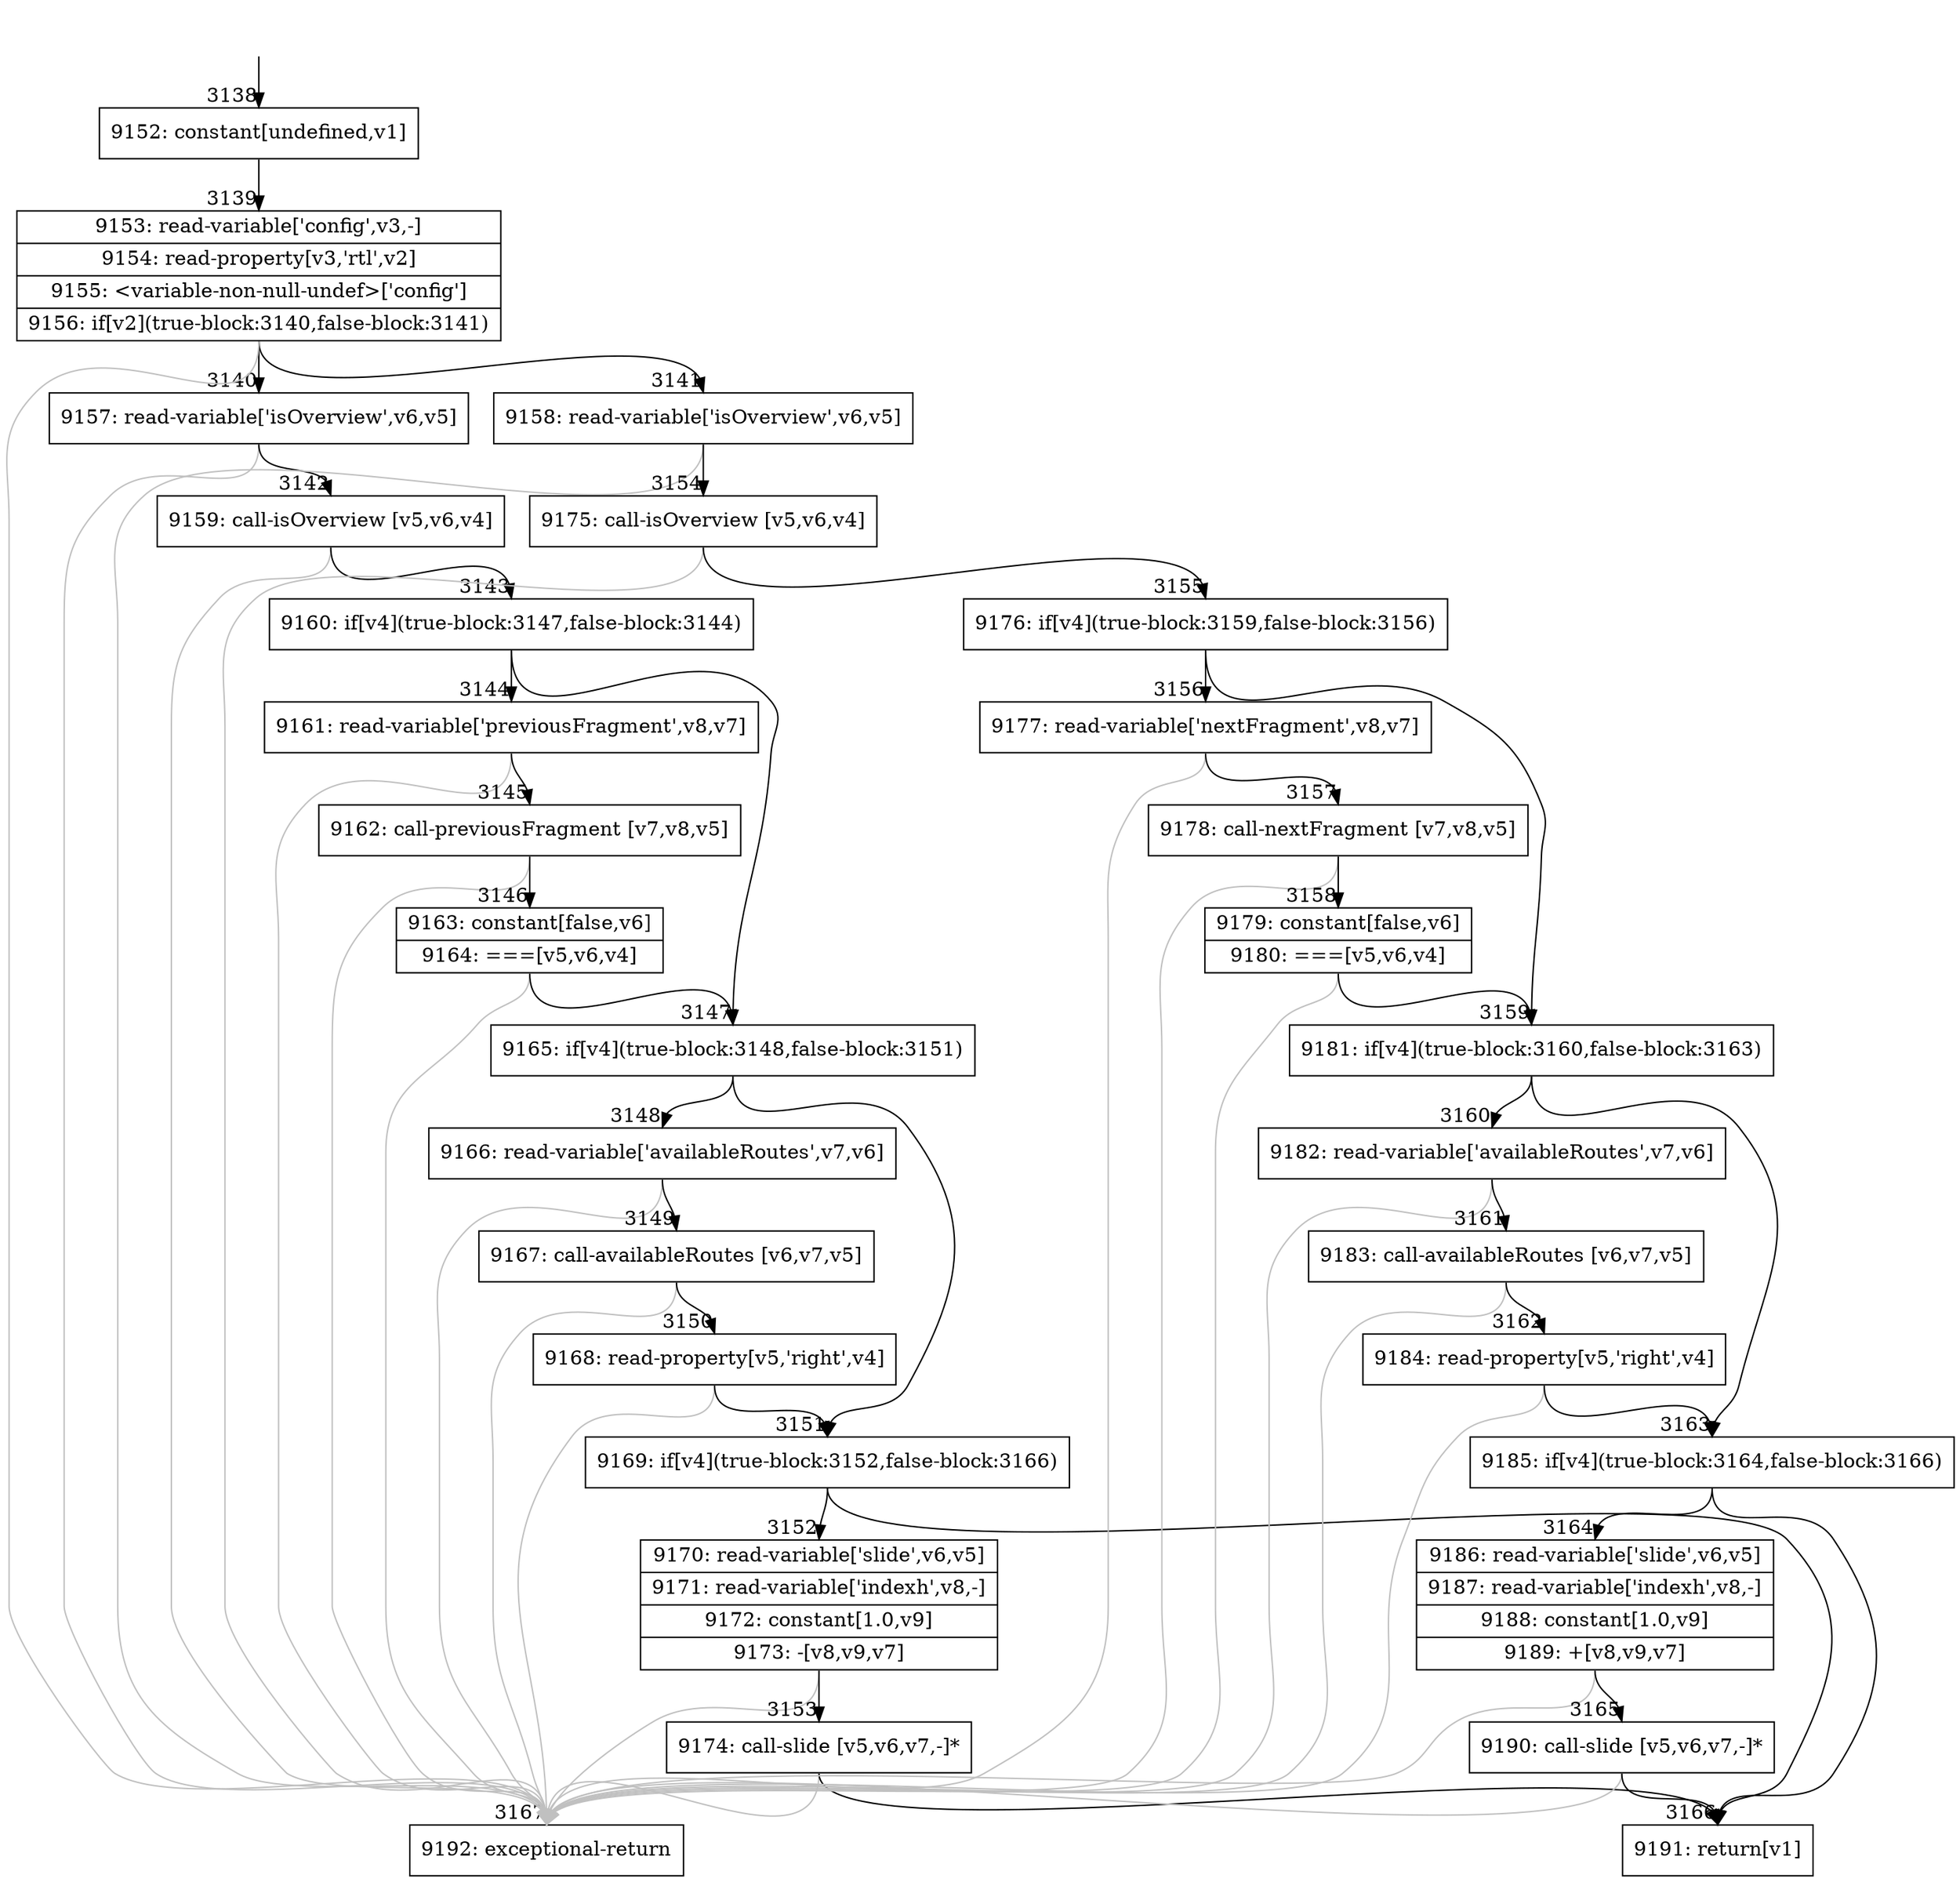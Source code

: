 digraph {
rankdir="TD"
BB_entry188[shape=none,label=""];
BB_entry188 -> BB3138 [tailport=s, headport=n, headlabel="    3138"]
BB3138 [shape=record label="{9152: constant[undefined,v1]}" ] 
BB3138 -> BB3139 [tailport=s, headport=n, headlabel="      3139"]
BB3139 [shape=record label="{9153: read-variable['config',v3,-]|9154: read-property[v3,'rtl',v2]|9155: \<variable-non-null-undef\>['config']|9156: if[v2](true-block:3140,false-block:3141)}" ] 
BB3139 -> BB3140 [tailport=s, headport=n, headlabel="      3140"]
BB3139 -> BB3141 [tailport=s, headport=n, headlabel="      3141"]
BB3139 -> BB3167 [tailport=s, headport=n, color=gray, headlabel="      3167"]
BB3140 [shape=record label="{9157: read-variable['isOverview',v6,v5]}" ] 
BB3140 -> BB3142 [tailport=s, headport=n, headlabel="      3142"]
BB3140 -> BB3167 [tailport=s, headport=n, color=gray]
BB3141 [shape=record label="{9158: read-variable['isOverview',v6,v5]}" ] 
BB3141 -> BB3154 [tailport=s, headport=n, headlabel="      3154"]
BB3141 -> BB3167 [tailport=s, headport=n, color=gray]
BB3142 [shape=record label="{9159: call-isOverview [v5,v6,v4]}" ] 
BB3142 -> BB3143 [tailport=s, headport=n, headlabel="      3143"]
BB3142 -> BB3167 [tailport=s, headport=n, color=gray]
BB3143 [shape=record label="{9160: if[v4](true-block:3147,false-block:3144)}" ] 
BB3143 -> BB3147 [tailport=s, headport=n, headlabel="      3147"]
BB3143 -> BB3144 [tailport=s, headport=n, headlabel="      3144"]
BB3144 [shape=record label="{9161: read-variable['previousFragment',v8,v7]}" ] 
BB3144 -> BB3145 [tailport=s, headport=n, headlabel="      3145"]
BB3144 -> BB3167 [tailport=s, headport=n, color=gray]
BB3145 [shape=record label="{9162: call-previousFragment [v7,v8,v5]}" ] 
BB3145 -> BB3146 [tailport=s, headport=n, headlabel="      3146"]
BB3145 -> BB3167 [tailport=s, headport=n, color=gray]
BB3146 [shape=record label="{9163: constant[false,v6]|9164: ===[v5,v6,v4]}" ] 
BB3146 -> BB3147 [tailport=s, headport=n]
BB3146 -> BB3167 [tailport=s, headport=n, color=gray]
BB3147 [shape=record label="{9165: if[v4](true-block:3148,false-block:3151)}" ] 
BB3147 -> BB3151 [tailport=s, headport=n, headlabel="      3151"]
BB3147 -> BB3148 [tailport=s, headport=n, headlabel="      3148"]
BB3148 [shape=record label="{9166: read-variable['availableRoutes',v7,v6]}" ] 
BB3148 -> BB3149 [tailport=s, headport=n, headlabel="      3149"]
BB3148 -> BB3167 [tailport=s, headport=n, color=gray]
BB3149 [shape=record label="{9167: call-availableRoutes [v6,v7,v5]}" ] 
BB3149 -> BB3150 [tailport=s, headport=n, headlabel="      3150"]
BB3149 -> BB3167 [tailport=s, headport=n, color=gray]
BB3150 [shape=record label="{9168: read-property[v5,'right',v4]}" ] 
BB3150 -> BB3151 [tailport=s, headport=n]
BB3150 -> BB3167 [tailport=s, headport=n, color=gray]
BB3151 [shape=record label="{9169: if[v4](true-block:3152,false-block:3166)}" ] 
BB3151 -> BB3152 [tailport=s, headport=n, headlabel="      3152"]
BB3151 -> BB3166 [tailport=s, headport=n, headlabel="      3166"]
BB3152 [shape=record label="{9170: read-variable['slide',v6,v5]|9171: read-variable['indexh',v8,-]|9172: constant[1.0,v9]|9173: -[v8,v9,v7]}" ] 
BB3152 -> BB3153 [tailport=s, headport=n, headlabel="      3153"]
BB3152 -> BB3167 [tailport=s, headport=n, color=gray]
BB3153 [shape=record label="{9174: call-slide [v5,v6,v7,-]*}" ] 
BB3153 -> BB3166 [tailport=s, headport=n]
BB3153 -> BB3167 [tailport=s, headport=n, color=gray]
BB3154 [shape=record label="{9175: call-isOverview [v5,v6,v4]}" ] 
BB3154 -> BB3155 [tailport=s, headport=n, headlabel="      3155"]
BB3154 -> BB3167 [tailport=s, headport=n, color=gray]
BB3155 [shape=record label="{9176: if[v4](true-block:3159,false-block:3156)}" ] 
BB3155 -> BB3159 [tailport=s, headport=n, headlabel="      3159"]
BB3155 -> BB3156 [tailport=s, headport=n, headlabel="      3156"]
BB3156 [shape=record label="{9177: read-variable['nextFragment',v8,v7]}" ] 
BB3156 -> BB3157 [tailport=s, headport=n, headlabel="      3157"]
BB3156 -> BB3167 [tailport=s, headport=n, color=gray]
BB3157 [shape=record label="{9178: call-nextFragment [v7,v8,v5]}" ] 
BB3157 -> BB3158 [tailport=s, headport=n, headlabel="      3158"]
BB3157 -> BB3167 [tailport=s, headport=n, color=gray]
BB3158 [shape=record label="{9179: constant[false,v6]|9180: ===[v5,v6,v4]}" ] 
BB3158 -> BB3159 [tailport=s, headport=n]
BB3158 -> BB3167 [tailport=s, headport=n, color=gray]
BB3159 [shape=record label="{9181: if[v4](true-block:3160,false-block:3163)}" ] 
BB3159 -> BB3163 [tailport=s, headport=n, headlabel="      3163"]
BB3159 -> BB3160 [tailport=s, headport=n, headlabel="      3160"]
BB3160 [shape=record label="{9182: read-variable['availableRoutes',v7,v6]}" ] 
BB3160 -> BB3161 [tailport=s, headport=n, headlabel="      3161"]
BB3160 -> BB3167 [tailport=s, headport=n, color=gray]
BB3161 [shape=record label="{9183: call-availableRoutes [v6,v7,v5]}" ] 
BB3161 -> BB3162 [tailport=s, headport=n, headlabel="      3162"]
BB3161 -> BB3167 [tailport=s, headport=n, color=gray]
BB3162 [shape=record label="{9184: read-property[v5,'right',v4]}" ] 
BB3162 -> BB3163 [tailport=s, headport=n]
BB3162 -> BB3167 [tailport=s, headport=n, color=gray]
BB3163 [shape=record label="{9185: if[v4](true-block:3164,false-block:3166)}" ] 
BB3163 -> BB3164 [tailport=s, headport=n, headlabel="      3164"]
BB3163 -> BB3166 [tailport=s, headport=n]
BB3164 [shape=record label="{9186: read-variable['slide',v6,v5]|9187: read-variable['indexh',v8,-]|9188: constant[1.0,v9]|9189: +[v8,v9,v7]}" ] 
BB3164 -> BB3165 [tailport=s, headport=n, headlabel="      3165"]
BB3164 -> BB3167 [tailport=s, headport=n, color=gray]
BB3165 [shape=record label="{9190: call-slide [v5,v6,v7,-]*}" ] 
BB3165 -> BB3166 [tailport=s, headport=n]
BB3165 -> BB3167 [tailport=s, headport=n, color=gray]
BB3166 [shape=record label="{9191: return[v1]}" ] 
BB3167 [shape=record label="{9192: exceptional-return}" ] 
//#$~ 3627
}

